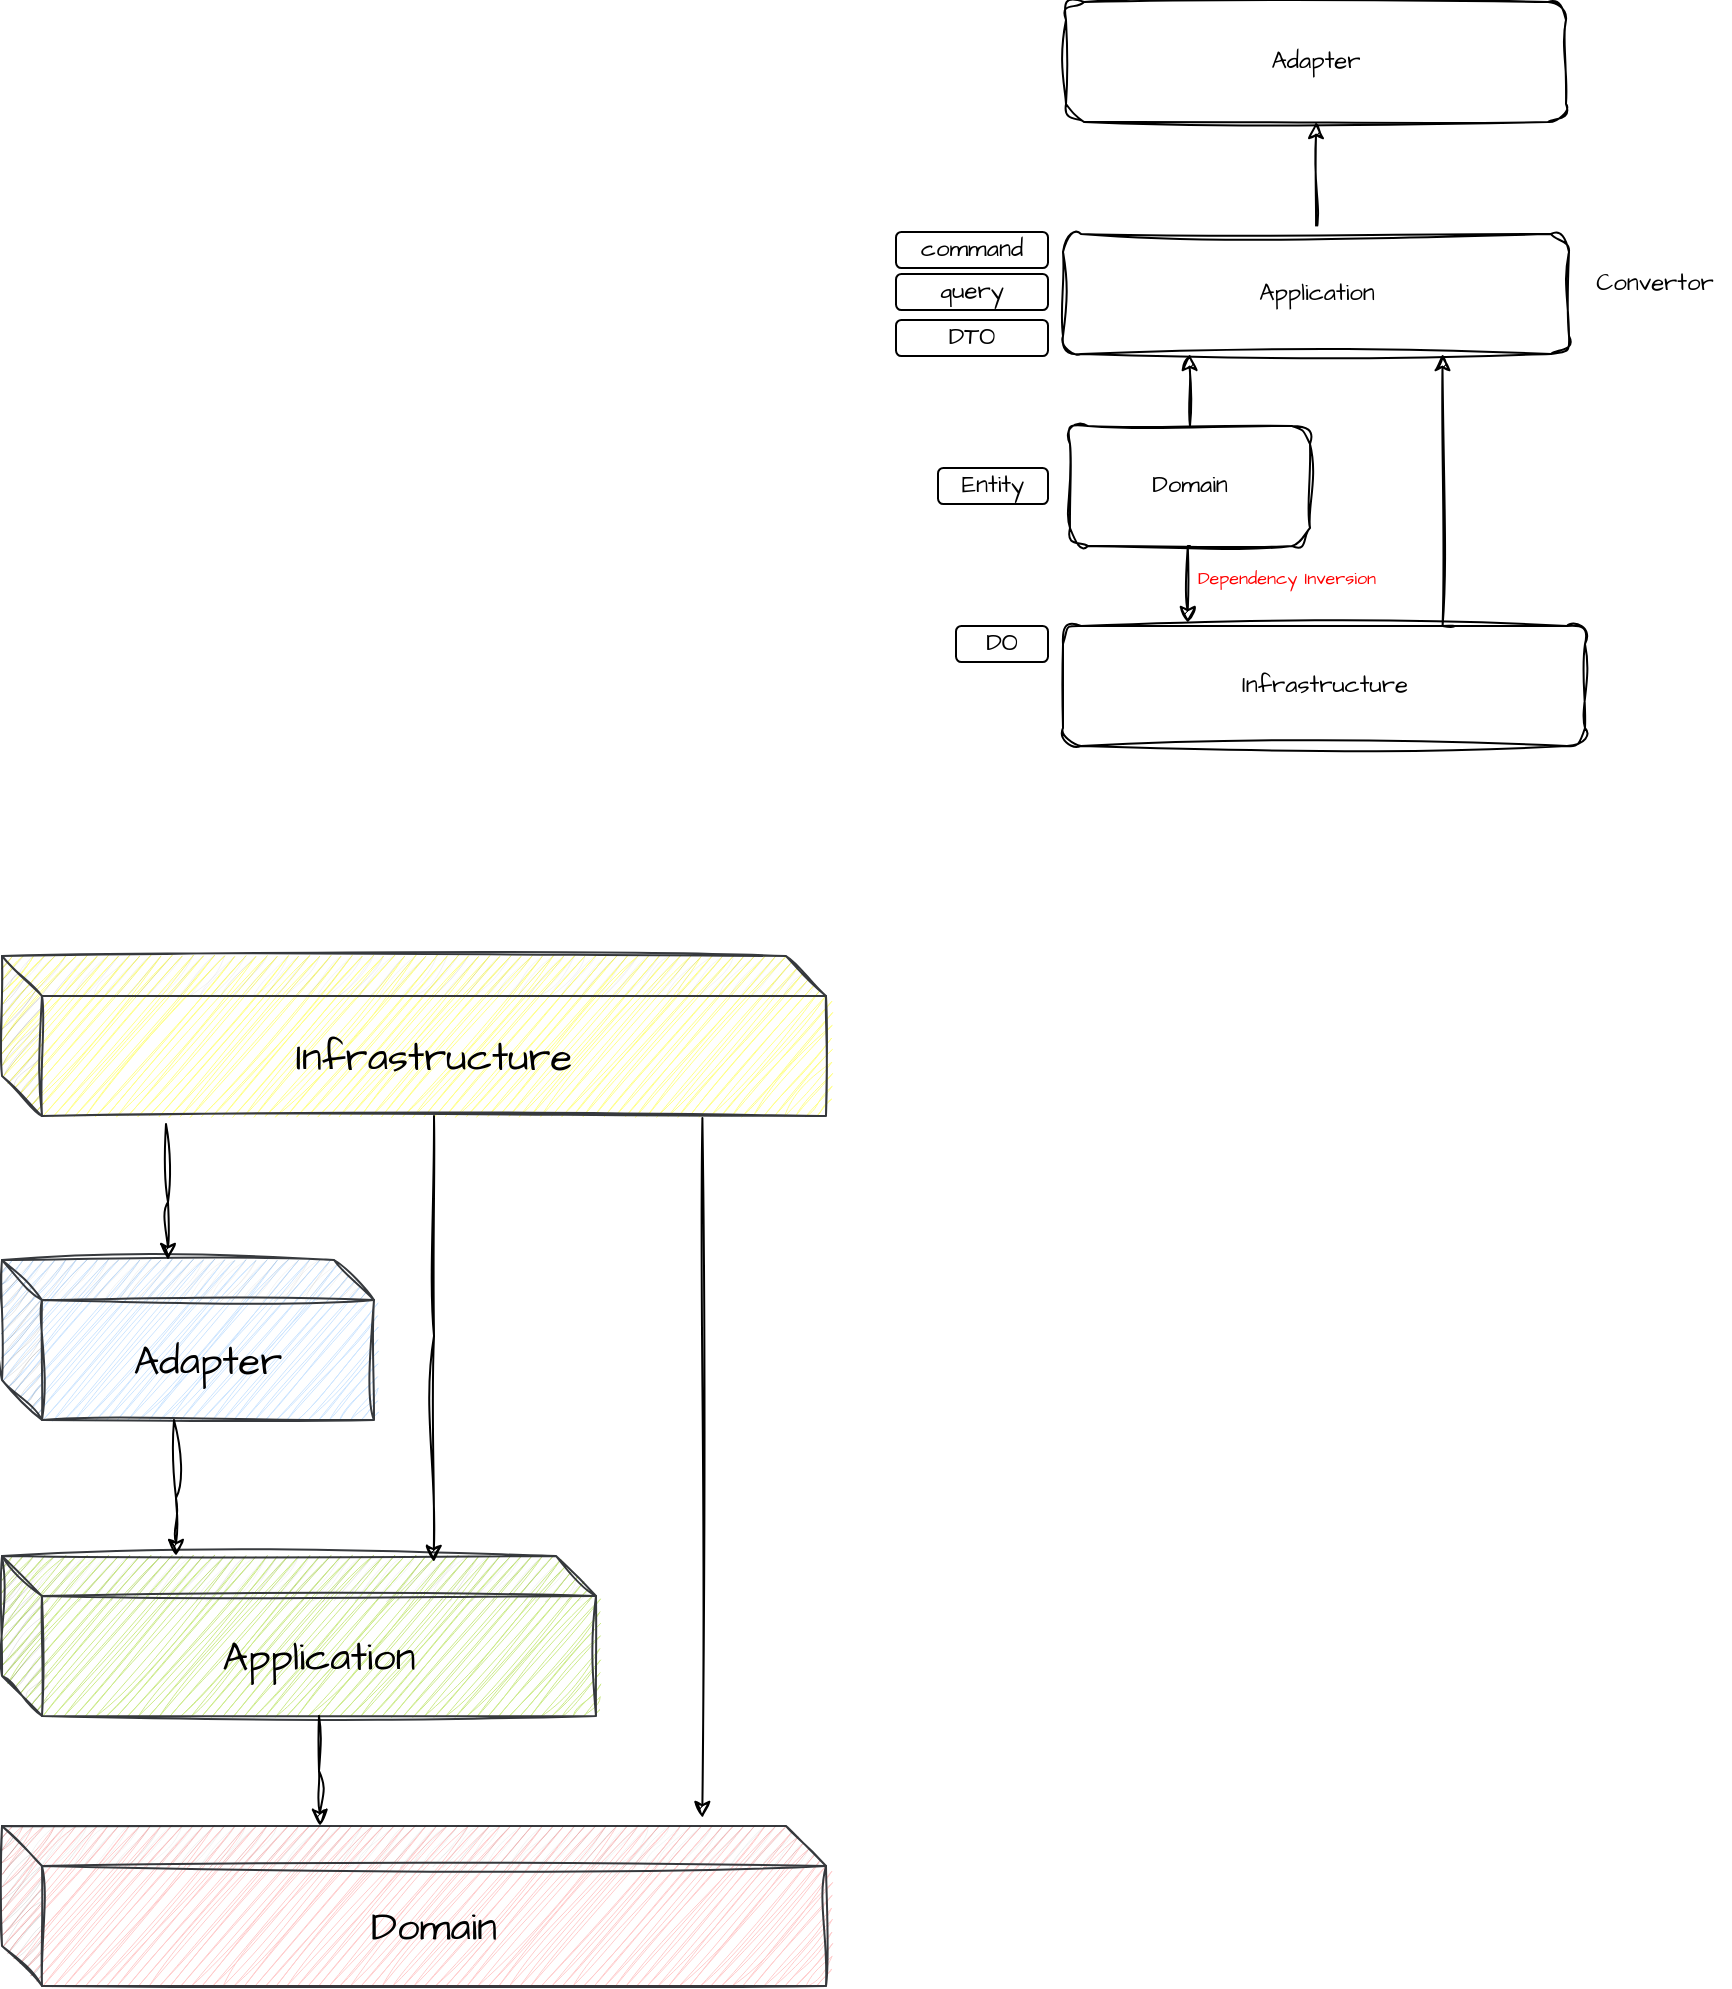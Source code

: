 <mxfile version="24.3.1" type="github">
  <diagram name="第 1 页" id="f6w42F698FaukRuBiQmI">
    <mxGraphModel dx="2074" dy="1121" grid="0" gridSize="10" guides="1" tooltips="1" connect="1" arrows="1" fold="1" page="1" pageScale="1" pageWidth="3300" pageHeight="4681" math="0" shadow="0">
      <root>
        <mxCell id="0" />
        <mxCell id="1" parent="0" />
        <mxCell id="ShH-Y4mde7aI3LZjF3qZ-1" value="Adapter" style="rounded=1;whiteSpace=wrap;html=1;sketch=1;hachureGap=4;jiggle=2;curveFitting=1;fontFamily=Architects Daughter;fontSource=https%3A%2F%2Ffonts.googleapis.com%2Fcss%3Ffamily%3DArchitects%2BDaughter;" parent="1" vertex="1">
          <mxGeometry x="878" y="222" width="250" height="60" as="geometry" />
        </mxCell>
        <mxCell id="ShH-Y4mde7aI3LZjF3qZ-17" style="edgeStyle=orthogonalEdgeStyle;rounded=0;sketch=1;hachureGap=4;jiggle=2;curveFitting=1;orthogonalLoop=1;jettySize=auto;html=1;exitX=0.5;exitY=0;exitDx=0;exitDy=0;entryX=0.5;entryY=1;entryDx=0;entryDy=0;fontFamily=Architects Daughter;fontSource=https%3A%2F%2Ffonts.googleapis.com%2Fcss%3Ffamily%3DArchitects%2BDaughter;" parent="1" source="ShH-Y4mde7aI3LZjF3qZ-2" target="ShH-Y4mde7aI3LZjF3qZ-1" edge="1">
          <mxGeometry relative="1" as="geometry" />
        </mxCell>
        <mxCell id="ShH-Y4mde7aI3LZjF3qZ-2" value="Application" style="rounded=1;whiteSpace=wrap;html=1;sketch=1;hachureGap=4;jiggle=2;curveFitting=1;fontFamily=Architects Daughter;fontSource=https%3A%2F%2Ffonts.googleapis.com%2Fcss%3Ffamily%3DArchitects%2BDaughter;" parent="1" vertex="1">
          <mxGeometry x="876.5" y="338" width="253" height="60" as="geometry" />
        </mxCell>
        <mxCell id="ShH-Y4mde7aI3LZjF3qZ-18" style="edgeStyle=orthogonalEdgeStyle;rounded=0;sketch=1;hachureGap=4;jiggle=2;curveFitting=1;orthogonalLoop=1;jettySize=auto;html=1;exitX=0.5;exitY=0;exitDx=0;exitDy=0;entryX=0.25;entryY=1;entryDx=0;entryDy=0;fontFamily=Architects Daughter;fontSource=https%3A%2F%2Ffonts.googleapis.com%2Fcss%3Ffamily%3DArchitects%2BDaughter;" parent="1" source="ShH-Y4mde7aI3LZjF3qZ-3" target="ShH-Y4mde7aI3LZjF3qZ-2" edge="1">
          <mxGeometry relative="1" as="geometry" />
        </mxCell>
        <mxCell id="ShH-Y4mde7aI3LZjF3qZ-3" value="Domain" style="rounded=1;whiteSpace=wrap;html=1;sketch=1;hachureGap=4;jiggle=2;curveFitting=1;fontFamily=Architects Daughter;fontSource=https%3A%2F%2Ffonts.googleapis.com%2Fcss%3Ffamily%3DArchitects%2BDaughter;" parent="1" vertex="1">
          <mxGeometry x="880" y="434" width="120" height="60" as="geometry" />
        </mxCell>
        <mxCell id="ShH-Y4mde7aI3LZjF3qZ-20" style="edgeStyle=orthogonalEdgeStyle;rounded=0;sketch=1;hachureGap=4;jiggle=2;curveFitting=1;orthogonalLoop=1;jettySize=auto;html=1;exitX=0.75;exitY=0;exitDx=0;exitDy=0;entryX=0.75;entryY=1;entryDx=0;entryDy=0;fontFamily=Architects Daughter;fontSource=https%3A%2F%2Ffonts.googleapis.com%2Fcss%3Ffamily%3DArchitects%2BDaughter;" parent="1" source="ShH-Y4mde7aI3LZjF3qZ-4" target="ShH-Y4mde7aI3LZjF3qZ-2" edge="1">
          <mxGeometry relative="1" as="geometry">
            <Array as="points">
              <mxPoint x="1066" y="534" />
            </Array>
          </mxGeometry>
        </mxCell>
        <mxCell id="ShH-Y4mde7aI3LZjF3qZ-4" value="Infrastructure" style="rounded=1;whiteSpace=wrap;html=1;sketch=1;hachureGap=4;jiggle=2;curveFitting=1;fontFamily=Architects Daughter;fontSource=https%3A%2F%2Ffonts.googleapis.com%2Fcss%3Ffamily%3DArchitects%2BDaughter;" parent="1" vertex="1">
          <mxGeometry x="876.5" y="534" width="261" height="60" as="geometry" />
        </mxCell>
        <mxCell id="ShH-Y4mde7aI3LZjF3qZ-10" value="command" style="rounded=1;whiteSpace=wrap;html=1;hachureGap=4;fontFamily=Architects Daughter;fontSource=https%3A%2F%2Ffonts.googleapis.com%2Fcss%3Ffamily%3DArchitects%2BDaughter;" parent="1" vertex="1">
          <mxGeometry x="793" y="337" width="76" height="18" as="geometry" />
        </mxCell>
        <mxCell id="ShH-Y4mde7aI3LZjF3qZ-11" value="query" style="rounded=1;whiteSpace=wrap;html=1;hachureGap=4;fontFamily=Architects Daughter;fontSource=https%3A%2F%2Ffonts.googleapis.com%2Fcss%3Ffamily%3DArchitects%2BDaughter;" parent="1" vertex="1">
          <mxGeometry x="793" y="358" width="76" height="18" as="geometry" />
        </mxCell>
        <mxCell id="ShH-Y4mde7aI3LZjF3qZ-12" value="DTO" style="rounded=1;whiteSpace=wrap;html=1;hachureGap=4;fontFamily=Architects Daughter;fontSource=https%3A%2F%2Ffonts.googleapis.com%2Fcss%3Ffamily%3DArchitects%2BDaughter;" parent="1" vertex="1">
          <mxGeometry x="793" y="381" width="76" height="18" as="geometry" />
        </mxCell>
        <mxCell id="ShH-Y4mde7aI3LZjF3qZ-13" value="Entity" style="rounded=1;whiteSpace=wrap;html=1;hachureGap=4;fontFamily=Architects Daughter;fontSource=https%3A%2F%2Ffonts.googleapis.com%2Fcss%3Ffamily%3DArchitects%2BDaughter;" parent="1" vertex="1">
          <mxGeometry x="814" y="455" width="55" height="18" as="geometry" />
        </mxCell>
        <mxCell id="ShH-Y4mde7aI3LZjF3qZ-15" value="DO" style="rounded=1;whiteSpace=wrap;html=1;hachureGap=4;fontFamily=Architects Daughter;fontSource=https%3A%2F%2Ffonts.googleapis.com%2Fcss%3Ffamily%3DArchitects%2BDaughter;" parent="1" vertex="1">
          <mxGeometry x="823" y="534" width="46" height="18" as="geometry" />
        </mxCell>
        <mxCell id="ShH-Y4mde7aI3LZjF3qZ-16" value="Convertor" style="text;html=1;align=center;verticalAlign=middle;resizable=0;points=[];autosize=1;strokeColor=none;fillColor=none;fontFamily=Architects Daughter;fontSource=https%3A%2F%2Ffonts.googleapis.com%2Fcss%3Ffamily%3DArchitects%2BDaughter;" parent="1" vertex="1">
          <mxGeometry x="1133" y="350" width="77" height="26" as="geometry" />
        </mxCell>
        <mxCell id="ShH-Y4mde7aI3LZjF3qZ-19" style="edgeStyle=orthogonalEdgeStyle;rounded=0;sketch=1;hachureGap=4;jiggle=2;curveFitting=1;orthogonalLoop=1;jettySize=auto;html=1;exitX=0.5;exitY=1;exitDx=0;exitDy=0;entryX=0.239;entryY=-0.025;entryDx=0;entryDy=0;entryPerimeter=0;fontFamily=Architects Daughter;fontSource=https%3A%2F%2Ffonts.googleapis.com%2Fcss%3Ffamily%3DArchitects%2BDaughter;" parent="1" source="ShH-Y4mde7aI3LZjF3qZ-3" target="ShH-Y4mde7aI3LZjF3qZ-4" edge="1">
          <mxGeometry relative="1" as="geometry" />
        </mxCell>
        <mxCell id="ShH-Y4mde7aI3LZjF3qZ-21" value="&lt;font color=&quot;#ff0000&quot; style=&quot;font-size: 9px;&quot;&gt;Dependency Inversion&lt;/font&gt;" style="text;html=1;align=center;verticalAlign=middle;resizable=0;points=[];autosize=1;strokeColor=none;fillColor=none;fontFamily=Architects Daughter;fontSource=https%3A%2F%2Ffonts.googleapis.com%2Fcss%3Ffamily%3DArchitects%2BDaughter;" parent="1" vertex="1">
          <mxGeometry x="934" y="497" width="107" height="26" as="geometry" />
        </mxCell>
        <mxCell id="VOmdOcCphJpBZnccvm1X-1" value="&lt;font style=&quot;font-size: 20px;&quot;&gt;Infrastructure&lt;/font&gt;" style="shape=cube;whiteSpace=wrap;html=1;boundedLbl=1;backgroundOutline=1;darkOpacity=0.05;darkOpacity2=0.1;sketch=1;hachureGap=4;jiggle=2;curveFitting=1;fontFamily=Architects Daughter;fontSource=https%3A%2F%2Ffonts.googleapis.com%2Fcss%3Ffamily%3DArchitects%2BDaughter;fillColor=#ffff88;strokeColor=#36393d;" vertex="1" parent="1">
          <mxGeometry x="346" y="699" width="412" height="80" as="geometry" />
        </mxCell>
        <mxCell id="VOmdOcCphJpBZnccvm1X-2" value="&lt;font style=&quot;font-size: 20px;&quot;&gt;Adapter&lt;/font&gt;" style="shape=cube;whiteSpace=wrap;html=1;boundedLbl=1;backgroundOutline=1;darkOpacity=0.05;darkOpacity2=0.1;sketch=1;hachureGap=4;jiggle=2;curveFitting=1;fontFamily=Architects Daughter;fontSource=https%3A%2F%2Ffonts.googleapis.com%2Fcss%3Ffamily%3DArchitects%2BDaughter;fillColor=#cce5ff;strokeColor=#36393d;" vertex="1" parent="1">
          <mxGeometry x="346" y="851" width="186" height="80" as="geometry" />
        </mxCell>
        <mxCell id="VOmdOcCphJpBZnccvm1X-3" value="&lt;font style=&quot;font-size: 20px;&quot;&gt;Application&lt;/font&gt;" style="shape=cube;whiteSpace=wrap;html=1;boundedLbl=1;backgroundOutline=1;darkOpacity=0.05;darkOpacity2=0.1;sketch=1;hachureGap=4;jiggle=2;curveFitting=1;fontFamily=Architects Daughter;fontSource=https%3A%2F%2Ffonts.googleapis.com%2Fcss%3Ffamily%3DArchitects%2BDaughter;fillColor=#cdeb8b;strokeColor=#36393d;" vertex="1" parent="1">
          <mxGeometry x="346" y="999" width="297" height="80" as="geometry" />
        </mxCell>
        <mxCell id="VOmdOcCphJpBZnccvm1X-4" value="&lt;font style=&quot;font-size: 20px;&quot;&gt;Domain&lt;/font&gt;" style="shape=cube;whiteSpace=wrap;html=1;boundedLbl=1;backgroundOutline=1;darkOpacity=0.05;darkOpacity2=0.1;sketch=1;hachureGap=4;jiggle=2;curveFitting=1;fontFamily=Architects Daughter;fontSource=https%3A%2F%2Ffonts.googleapis.com%2Fcss%3Ffamily%3DArchitects%2BDaughter;fillColor=#ffcccc;strokeColor=#36393d;" vertex="1" parent="1">
          <mxGeometry x="346" y="1134" width="412" height="80" as="geometry" />
        </mxCell>
        <mxCell id="VOmdOcCphJpBZnccvm1X-6" value="" style="endArrow=classic;html=1;rounded=0;sketch=1;hachureGap=4;jiggle=2;curveFitting=1;fontFamily=Architects Daughter;fontSource=https%3A%2F%2Ffonts.googleapis.com%2Fcss%3Ffamily%3DArchitects%2BDaughter;entryX=0;entryY=0;entryDx=83;entryDy=0;entryPerimeter=0;exitX=0.199;exitY=1.05;exitDx=0;exitDy=0;exitPerimeter=0;" edge="1" parent="1" source="VOmdOcCphJpBZnccvm1X-1" target="VOmdOcCphJpBZnccvm1X-2">
          <mxGeometry width="50" height="50" relative="1" as="geometry">
            <mxPoint x="412" y="781" as="sourcePoint" />
            <mxPoint x="462" y="731" as="targetPoint" />
            <Array as="points">
              <mxPoint x="429" y="822" />
            </Array>
          </mxGeometry>
        </mxCell>
        <mxCell id="VOmdOcCphJpBZnccvm1X-7" style="edgeStyle=orthogonalEdgeStyle;rounded=0;sketch=1;hachureGap=4;jiggle=2;curveFitting=1;orthogonalLoop=1;jettySize=auto;html=1;exitX=0;exitY=0;exitDx=216;exitDy=80;exitPerimeter=0;entryX=0.727;entryY=0.038;entryDx=0;entryDy=0;entryPerimeter=0;fontFamily=Architects Daughter;fontSource=https%3A%2F%2Ffonts.googleapis.com%2Fcss%3Ffamily%3DArchitects%2BDaughter;" edge="1" parent="1" source="VOmdOcCphJpBZnccvm1X-1" target="VOmdOcCphJpBZnccvm1X-3">
          <mxGeometry relative="1" as="geometry" />
        </mxCell>
        <mxCell id="VOmdOcCphJpBZnccvm1X-9" value="" style="endArrow=classic;html=1;rounded=0;sketch=1;hachureGap=4;jiggle=2;curveFitting=1;fontFamily=Architects Daughter;fontSource=https%3A%2F%2Ffonts.googleapis.com%2Fcss%3Ffamily%3DArchitects%2BDaughter;entryX=0;entryY=0;entryDx=83;entryDy=0;entryPerimeter=0;exitX=0.199;exitY=1.05;exitDx=0;exitDy=0;exitPerimeter=0;" edge="1" parent="1">
          <mxGeometry width="50" height="50" relative="1" as="geometry">
            <mxPoint x="432" y="931" as="sourcePoint" />
            <mxPoint x="433" y="999" as="targetPoint" />
            <Array as="points">
              <mxPoint x="433" y="970" />
            </Array>
          </mxGeometry>
        </mxCell>
        <mxCell id="VOmdOcCphJpBZnccvm1X-10" style="edgeStyle=orthogonalEdgeStyle;rounded=0;sketch=1;hachureGap=4;jiggle=2;curveFitting=1;orthogonalLoop=1;jettySize=auto;html=1;exitX=0;exitY=0;exitDx=158.5;exitDy=80;exitPerimeter=0;entryX=0.386;entryY=0;entryDx=0;entryDy=0;entryPerimeter=0;fontFamily=Architects Daughter;fontSource=https%3A%2F%2Ffonts.googleapis.com%2Fcss%3Ffamily%3DArchitects%2BDaughter;" edge="1" parent="1" source="VOmdOcCphJpBZnccvm1X-3" target="VOmdOcCphJpBZnccvm1X-4">
          <mxGeometry relative="1" as="geometry" />
        </mxCell>
        <mxCell id="VOmdOcCphJpBZnccvm1X-11" style="edgeStyle=orthogonalEdgeStyle;rounded=0;sketch=1;hachureGap=4;jiggle=2;curveFitting=1;orthogonalLoop=1;jettySize=auto;html=1;exitX=0.85;exitY=1.013;exitDx=0;exitDy=0;exitPerimeter=0;entryX=0.85;entryY=-0.05;entryDx=0;entryDy=0;entryPerimeter=0;fontFamily=Architects Daughter;fontSource=https%3A%2F%2Ffonts.googleapis.com%2Fcss%3Ffamily%3DArchitects%2BDaughter;" edge="1" parent="1" source="VOmdOcCphJpBZnccvm1X-1" target="VOmdOcCphJpBZnccvm1X-4">
          <mxGeometry relative="1" as="geometry">
            <mxPoint x="572" y="789" as="sourcePoint" />
            <mxPoint x="572" y="1012" as="targetPoint" />
          </mxGeometry>
        </mxCell>
      </root>
    </mxGraphModel>
  </diagram>
</mxfile>
